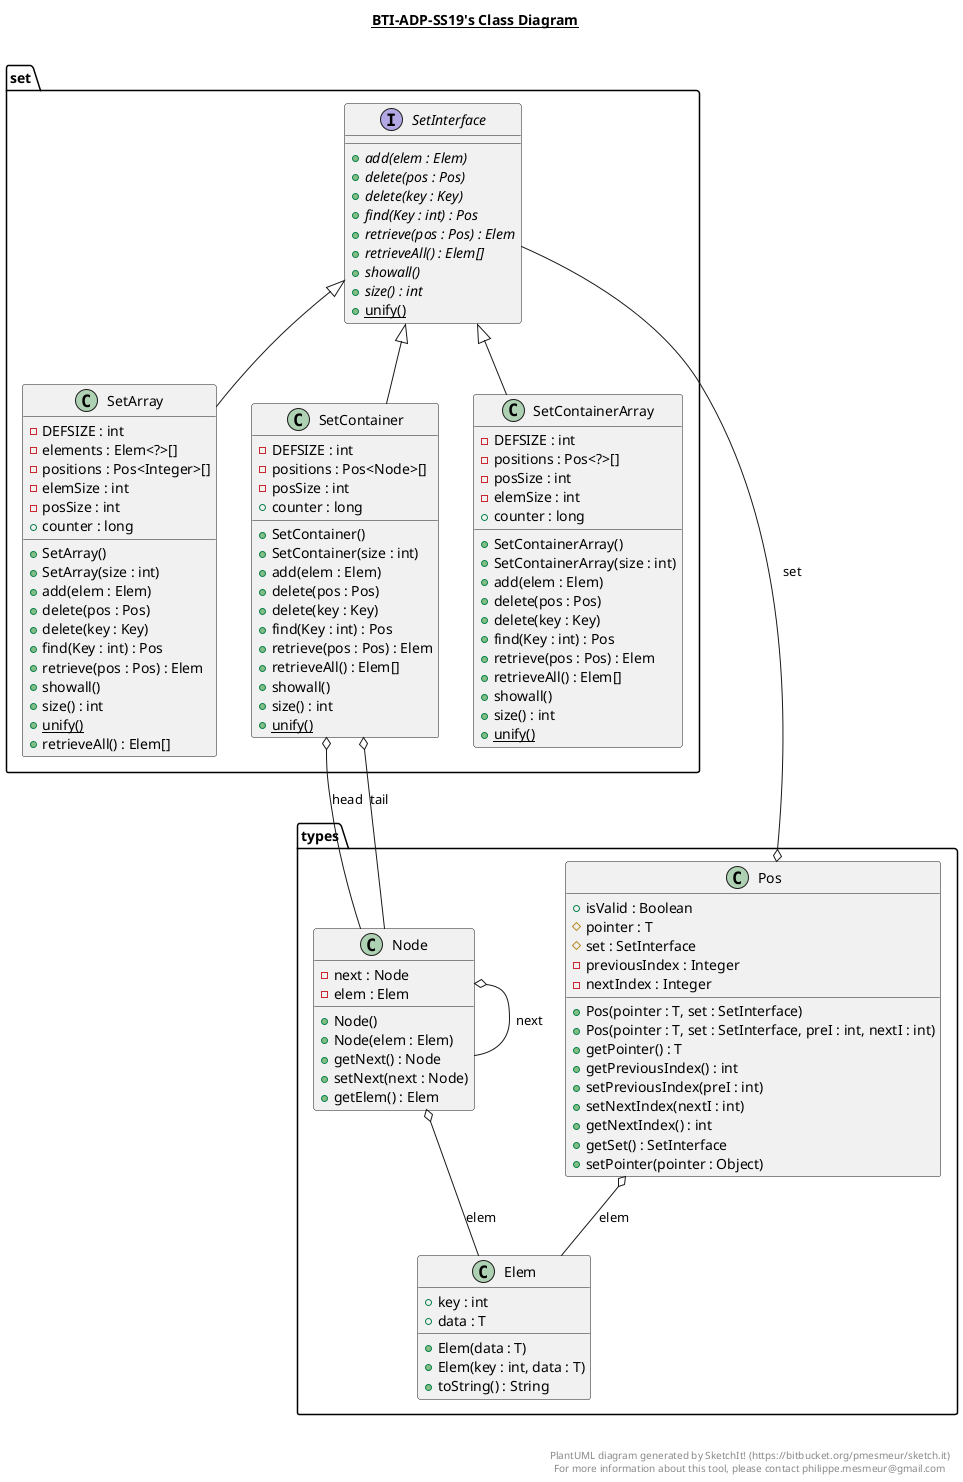 @startuml

title __BTI-ADP-SS19's Class Diagram__\n

  package types {
    class Elem {
        + key : int
        + data : T
        + Elem(data : T)
        + Elem(key : int, data : T)
        + toString() : String
    }
  }


  package types {
    class Node {
        - next : Node
        - elem : Elem
        + Node()
        + Node(elem : Elem)
        + getNext() : Node
        + setNext(next : Node)
        + getElem() : Elem
    }
  }


  package types {
    class Pos {
        + isValid : Boolean
        # pointer : T
        # set : SetInterface
        - previousIndex : Integer
        - nextIndex : Integer
        + Pos(pointer : T, set : SetInterface)
        + Pos(pointer : T, set : SetInterface, preI : int, nextI : int)
        + getPointer() : T
        + getPreviousIndex() : int
        + setPreviousIndex(preI : int)
        + setNextIndex(nextI : int)
        + getNextIndex() : int
        + getSet() : SetInterface
        + setPointer(pointer : Object)
    }
  }
  

  package set {
    class SetArray {
        - DEFSIZE : int
        - elements : Elem<?>[]
        - positions : Pos<Integer>[]
        - elemSize : int
        - posSize : int
        + counter : long
        + SetArray()
        + SetArray(size : int)
        + add(elem : Elem)
        + delete(pos : Pos)
        + delete(key : Key)
        + find(Key : int) : Pos
        + retrieve(pos : Pos) : Elem
        + showall()
        + size() : int
        {static} + unify()
        + retrieveAll() : Elem[]
    }
  }


  package set {
    class SetContainer {
        - DEFSIZE : int
        - positions : Pos<Node>[]
        - posSize : int
        + counter : long
        + SetContainer()
        + SetContainer(size : int)
        + add(elem : Elem)
        + delete(pos : Pos)
        + delete(key : Key)
        + find(Key : int) : Pos
        + retrieve(pos : Pos) : Elem
        + retrieveAll() : Elem[]
        + showall()
        + size() : int
        {static} + unify()
    }
  }


  package set {
    class SetContainerArray {
        - DEFSIZE : int
        - positions : Pos<?>[]
        - posSize : int
        - elemSize : int
        + counter : long
        + SetContainerArray()
        + SetContainerArray(size : int)
        + add(elem : Elem)
        + delete(pos : Pos)
        + delete(key : Key)
        + find(Key : int) : Pos
        + retrieve(pos : Pos) : Elem
        + retrieveAll() : Elem[]
        + showall()
        + size() : int
        {static} + unify()
    }
  }


  package set {
    interface SetInterface {
        {abstract} + add(elem : Elem)
        {abstract} + delete(pos : Pos)
        {abstract} + delete(key : Key)
        {abstract} + find(Key : int) : Pos
        {abstract} + retrieve(pos : Pos) : Elem
        {abstract} + retrieveAll() : Elem[]
        {abstract} + showall()
        {abstract} + size() : int
        {static} + unify()
    }
  }
  

  Node o-- Node : next
  Node o-- Elem : elem
  Pos o-- Elem : elem
  Pos o-- SetInterface : set
  SetArray -up-|> SetInterface
  SetContainer -up-|> SetInterface
  SetContainer o-- Node : head
  SetContainer o-- Node : tail
  SetContainerArray -up-|> SetInterface


right footer


PlantUML diagram generated by SketchIt! (https://bitbucket.org/pmesmeur/sketch.it)
For more information about this tool, please contact philippe.mesmeur@gmail.com
endfooter

@enduml
